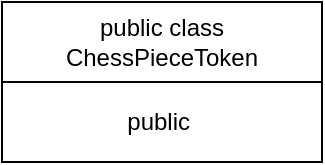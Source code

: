 <mxfile version="15.4.1" type="device"><diagram name="Page-1" id="42789a77-a242-8287-6e28-9cd8cfd52e62"><mxGraphModel dx="677" dy="363" grid="1" gridSize="10" guides="1" tooltips="1" connect="1" arrows="1" fold="1" page="1" pageScale="1" pageWidth="1100" pageHeight="850" background="none" math="0" shadow="0"><root><mxCell id="0"/><mxCell id="1" parent="0"/><mxCell id="KB7CxI_x9VURaOs07849-2" value="public class ChessPieceToken" style="rounded=0;whiteSpace=wrap;html=1;" vertex="1" parent="1"><mxGeometry x="160" y="200" width="160" height="40" as="geometry"/></mxCell><mxCell id="KB7CxI_x9VURaOs07849-3" value="public&amp;nbsp;" style="rounded=0;whiteSpace=wrap;html=1;" vertex="1" parent="1"><mxGeometry x="160" y="240" width="160" height="40" as="geometry"/></mxCell></root></mxGraphModel></diagram></mxfile>